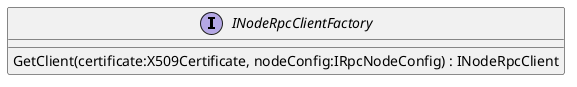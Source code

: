 @startuml
interface INodeRpcClientFactory {
    GetClient(certificate:X509Certificate, nodeConfig:IRpcNodeConfig) : INodeRpcClient
}
@enduml
